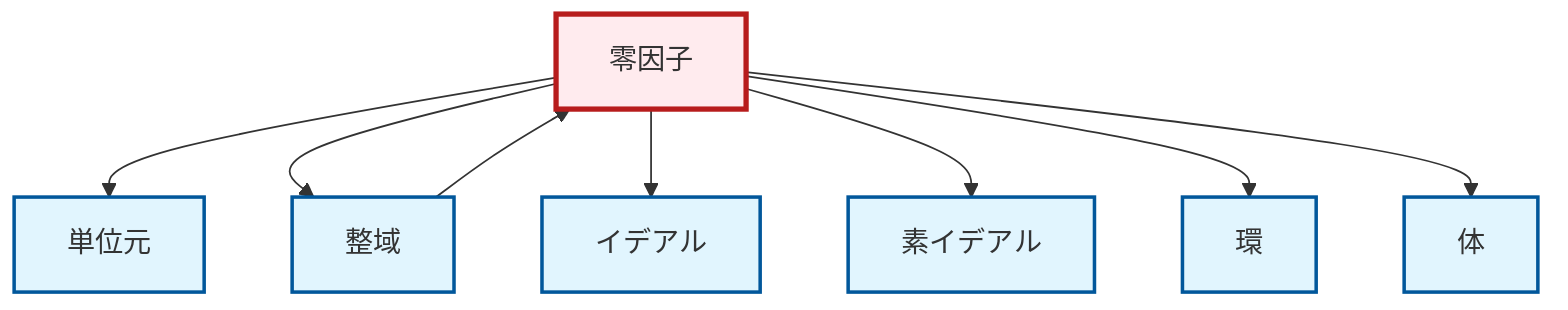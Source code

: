 graph TD
    classDef definition fill:#e1f5fe,stroke:#01579b,stroke-width:2px
    classDef theorem fill:#f3e5f5,stroke:#4a148c,stroke-width:2px
    classDef axiom fill:#fff3e0,stroke:#e65100,stroke-width:2px
    classDef example fill:#e8f5e9,stroke:#1b5e20,stroke-width:2px
    classDef current fill:#ffebee,stroke:#b71c1c,stroke-width:3px
    def-ring["環"]:::definition
    def-zero-divisor["零因子"]:::definition
    def-integral-domain["整域"]:::definition
    def-field["体"]:::definition
    def-ideal["イデアル"]:::definition
    def-prime-ideal["素イデアル"]:::definition
    def-identity-element["単位元"]:::definition
    def-zero-divisor --> def-identity-element
    def-zero-divisor --> def-integral-domain
    def-zero-divisor --> def-ideal
    def-zero-divisor --> def-prime-ideal
    def-zero-divisor --> def-ring
    def-zero-divisor --> def-field
    def-integral-domain --> def-zero-divisor
    class def-zero-divisor current